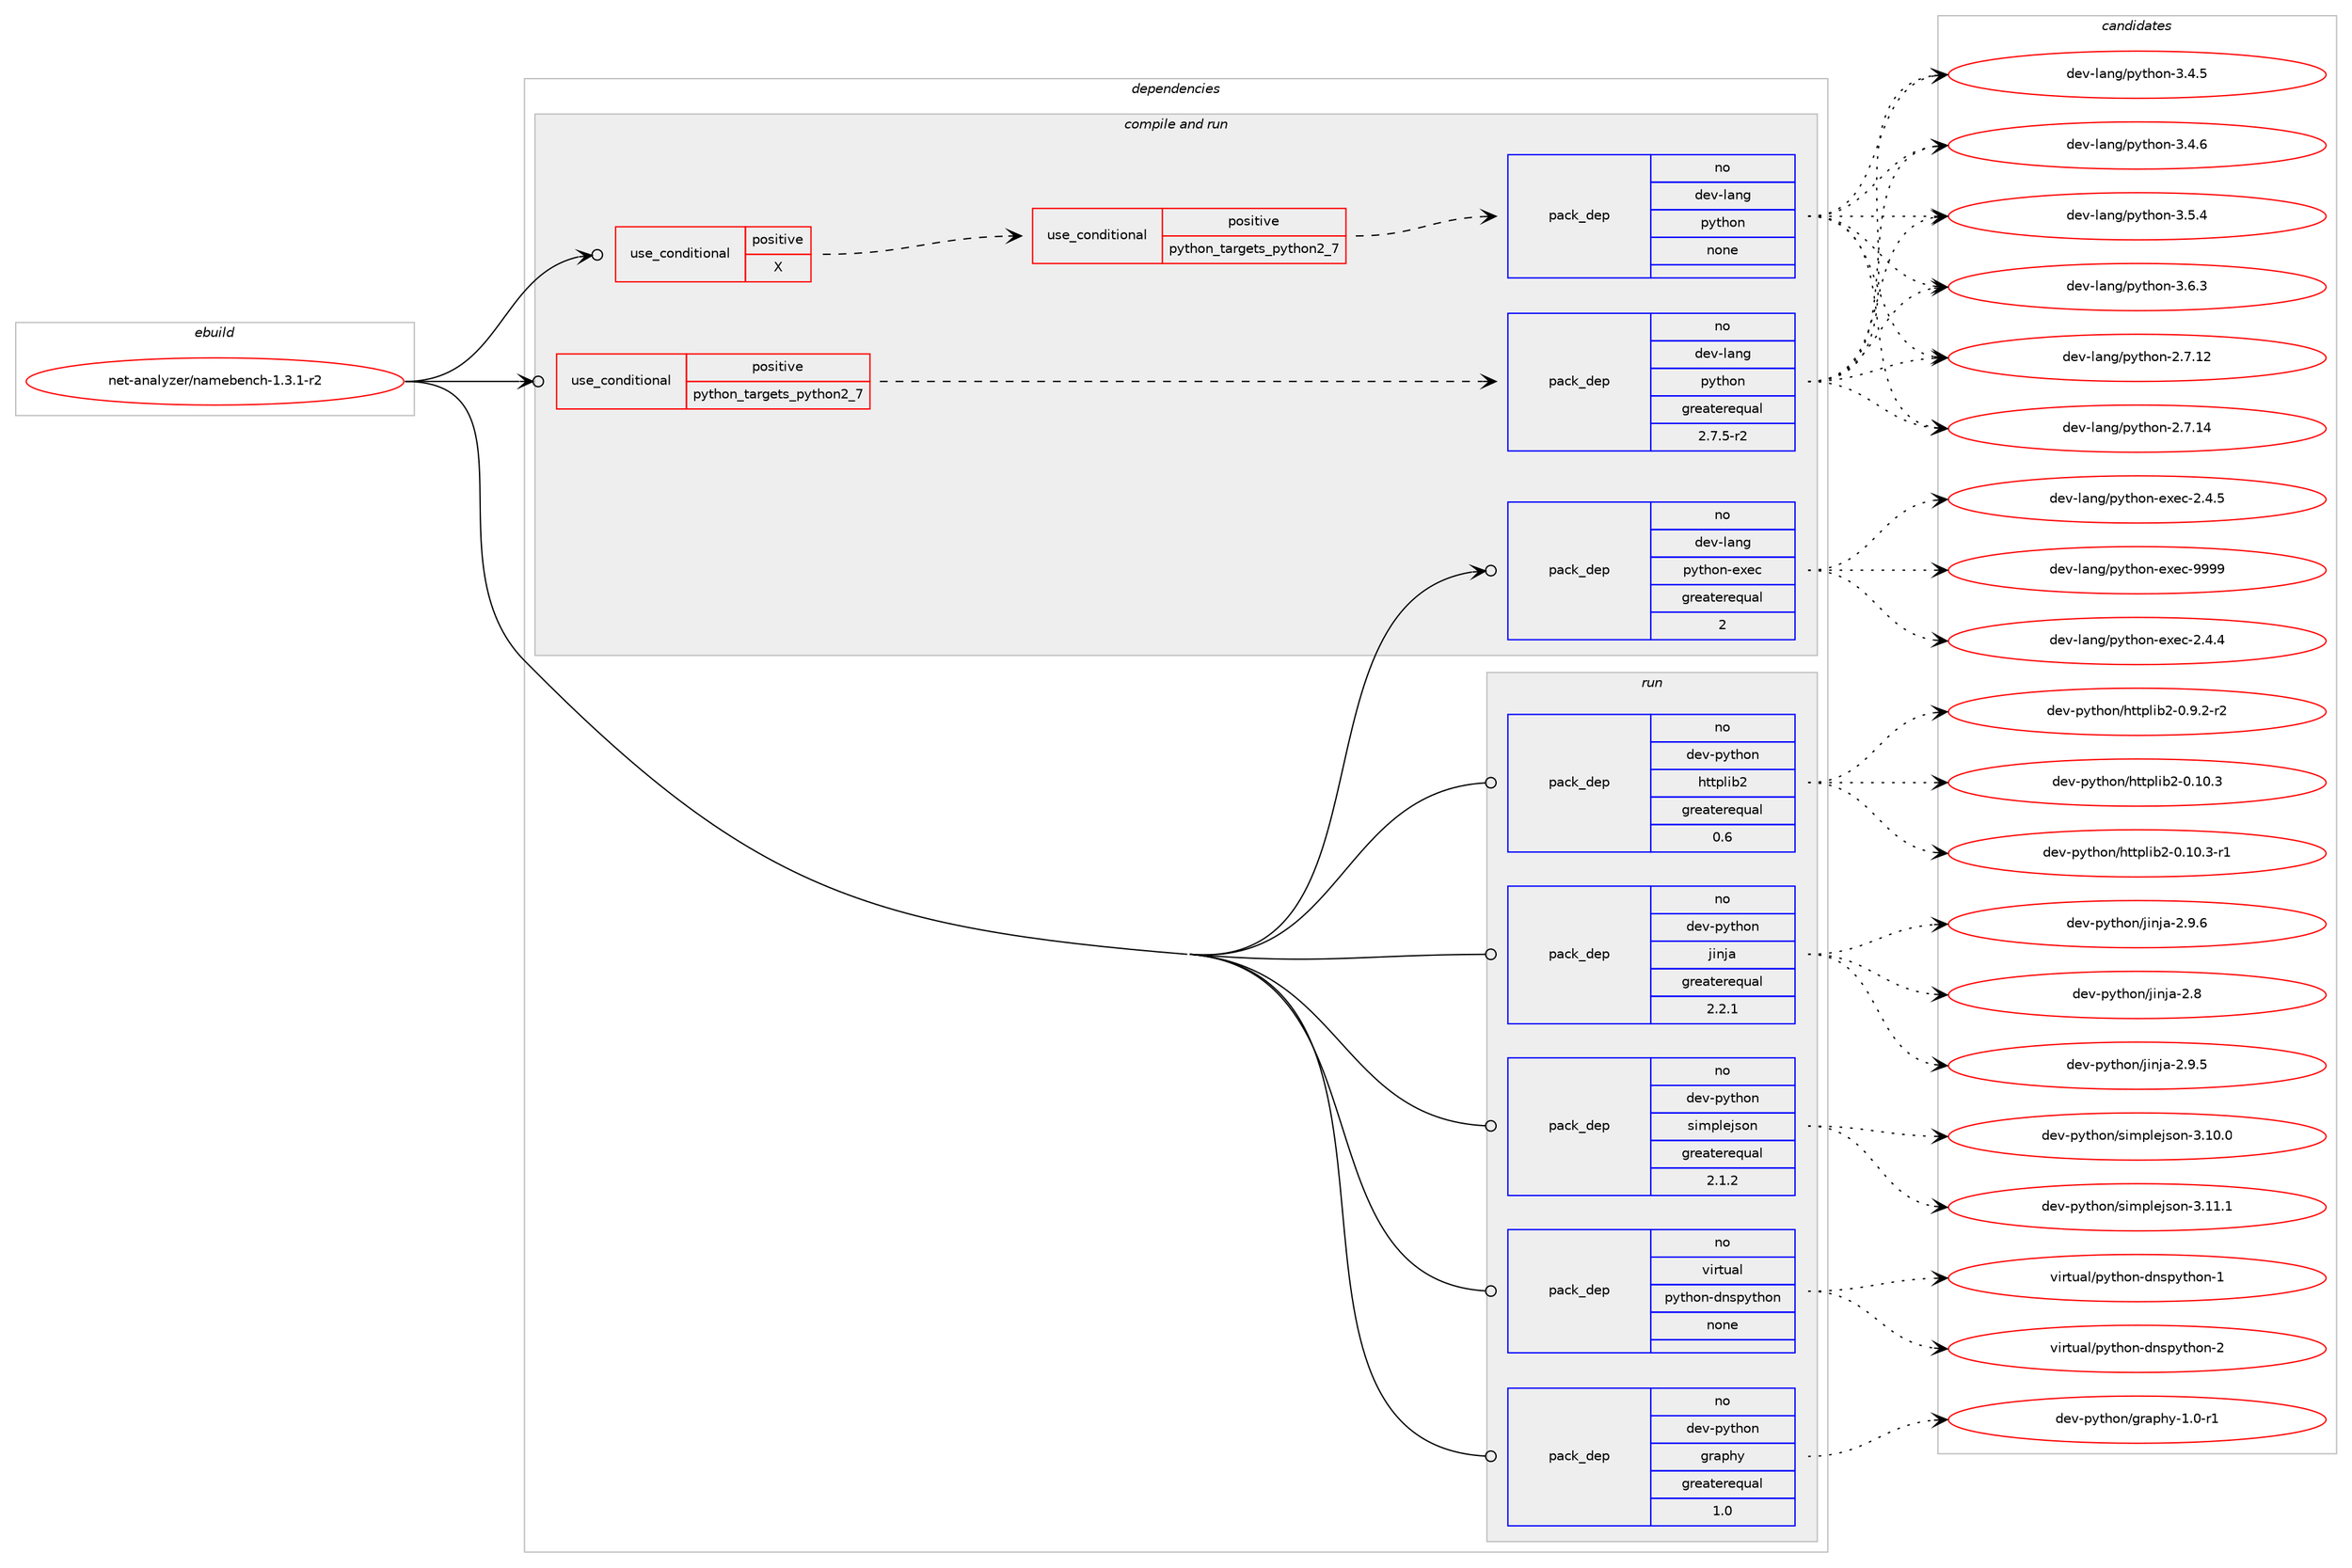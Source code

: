 digraph prolog {

# *************
# Graph options
# *************

newrank=true;
concentrate=true;
compound=true;
graph [rankdir=LR,fontname=Helvetica,fontsize=10,ranksep=1.5];#, ranksep=2.5, nodesep=0.2];
edge  [arrowhead=vee];
node  [fontname=Helvetica,fontsize=10];

# **********
# The ebuild
# **********

subgraph cluster_leftcol {
color=gray;
rank=same;
label=<<i>ebuild</i>>;
id [label="net-analyzer/namebench-1.3.1-r2", color=red, width=4, href="../net-analyzer/namebench-1.3.1-r2.svg"];
}

# ****************
# The dependencies
# ****************

subgraph cluster_midcol {
color=gray;
label=<<i>dependencies</i>>;
subgraph cluster_compile {
fillcolor="#eeeeee";
style=filled;
label=<<i>compile</i>>;
}
subgraph cluster_compileandrun {
fillcolor="#eeeeee";
style=filled;
label=<<i>compile and run</i>>;
subgraph cond99025 {
dependency401500 [label=<<TABLE BORDER="0" CELLBORDER="1" CELLSPACING="0" CELLPADDING="4"><TR><TD ROWSPAN="3" CELLPADDING="10">use_conditional</TD></TR><TR><TD>positive</TD></TR><TR><TD>X</TD></TR></TABLE>>, shape=none, color=red];
subgraph cond99026 {
dependency401501 [label=<<TABLE BORDER="0" CELLBORDER="1" CELLSPACING="0" CELLPADDING="4"><TR><TD ROWSPAN="3" CELLPADDING="10">use_conditional</TD></TR><TR><TD>positive</TD></TR><TR><TD>python_targets_python2_7</TD></TR></TABLE>>, shape=none, color=red];
subgraph pack295936 {
dependency401502 [label=<<TABLE BORDER="0" CELLBORDER="1" CELLSPACING="0" CELLPADDING="4" WIDTH="220"><TR><TD ROWSPAN="6" CELLPADDING="30">pack_dep</TD></TR><TR><TD WIDTH="110">no</TD></TR><TR><TD>dev-lang</TD></TR><TR><TD>python</TD></TR><TR><TD>none</TD></TR><TR><TD></TD></TR></TABLE>>, shape=none, color=blue];
}
dependency401501:e -> dependency401502:w [weight=20,style="dashed",arrowhead="vee"];
}
dependency401500:e -> dependency401501:w [weight=20,style="dashed",arrowhead="vee"];
}
id:e -> dependency401500:w [weight=20,style="solid",arrowhead="odotvee"];
subgraph cond99027 {
dependency401503 [label=<<TABLE BORDER="0" CELLBORDER="1" CELLSPACING="0" CELLPADDING="4"><TR><TD ROWSPAN="3" CELLPADDING="10">use_conditional</TD></TR><TR><TD>positive</TD></TR><TR><TD>python_targets_python2_7</TD></TR></TABLE>>, shape=none, color=red];
subgraph pack295937 {
dependency401504 [label=<<TABLE BORDER="0" CELLBORDER="1" CELLSPACING="0" CELLPADDING="4" WIDTH="220"><TR><TD ROWSPAN="6" CELLPADDING="30">pack_dep</TD></TR><TR><TD WIDTH="110">no</TD></TR><TR><TD>dev-lang</TD></TR><TR><TD>python</TD></TR><TR><TD>greaterequal</TD></TR><TR><TD>2.7.5-r2</TD></TR></TABLE>>, shape=none, color=blue];
}
dependency401503:e -> dependency401504:w [weight=20,style="dashed",arrowhead="vee"];
}
id:e -> dependency401503:w [weight=20,style="solid",arrowhead="odotvee"];
subgraph pack295938 {
dependency401505 [label=<<TABLE BORDER="0" CELLBORDER="1" CELLSPACING="0" CELLPADDING="4" WIDTH="220"><TR><TD ROWSPAN="6" CELLPADDING="30">pack_dep</TD></TR><TR><TD WIDTH="110">no</TD></TR><TR><TD>dev-lang</TD></TR><TR><TD>python-exec</TD></TR><TR><TD>greaterequal</TD></TR><TR><TD>2</TD></TR></TABLE>>, shape=none, color=blue];
}
id:e -> dependency401505:w [weight=20,style="solid",arrowhead="odotvee"];
}
subgraph cluster_run {
fillcolor="#eeeeee";
style=filled;
label=<<i>run</i>>;
subgraph pack295939 {
dependency401506 [label=<<TABLE BORDER="0" CELLBORDER="1" CELLSPACING="0" CELLPADDING="4" WIDTH="220"><TR><TD ROWSPAN="6" CELLPADDING="30">pack_dep</TD></TR><TR><TD WIDTH="110">no</TD></TR><TR><TD>dev-python</TD></TR><TR><TD>graphy</TD></TR><TR><TD>greaterequal</TD></TR><TR><TD>1.0</TD></TR></TABLE>>, shape=none, color=blue];
}
id:e -> dependency401506:w [weight=20,style="solid",arrowhead="odot"];
subgraph pack295940 {
dependency401507 [label=<<TABLE BORDER="0" CELLBORDER="1" CELLSPACING="0" CELLPADDING="4" WIDTH="220"><TR><TD ROWSPAN="6" CELLPADDING="30">pack_dep</TD></TR><TR><TD WIDTH="110">no</TD></TR><TR><TD>dev-python</TD></TR><TR><TD>httplib2</TD></TR><TR><TD>greaterequal</TD></TR><TR><TD>0.6</TD></TR></TABLE>>, shape=none, color=blue];
}
id:e -> dependency401507:w [weight=20,style="solid",arrowhead="odot"];
subgraph pack295941 {
dependency401508 [label=<<TABLE BORDER="0" CELLBORDER="1" CELLSPACING="0" CELLPADDING="4" WIDTH="220"><TR><TD ROWSPAN="6" CELLPADDING="30">pack_dep</TD></TR><TR><TD WIDTH="110">no</TD></TR><TR><TD>dev-python</TD></TR><TR><TD>jinja</TD></TR><TR><TD>greaterequal</TD></TR><TR><TD>2.2.1</TD></TR></TABLE>>, shape=none, color=blue];
}
id:e -> dependency401508:w [weight=20,style="solid",arrowhead="odot"];
subgraph pack295942 {
dependency401509 [label=<<TABLE BORDER="0" CELLBORDER="1" CELLSPACING="0" CELLPADDING="4" WIDTH="220"><TR><TD ROWSPAN="6" CELLPADDING="30">pack_dep</TD></TR><TR><TD WIDTH="110">no</TD></TR><TR><TD>dev-python</TD></TR><TR><TD>simplejson</TD></TR><TR><TD>greaterequal</TD></TR><TR><TD>2.1.2</TD></TR></TABLE>>, shape=none, color=blue];
}
id:e -> dependency401509:w [weight=20,style="solid",arrowhead="odot"];
subgraph pack295943 {
dependency401510 [label=<<TABLE BORDER="0" CELLBORDER="1" CELLSPACING="0" CELLPADDING="4" WIDTH="220"><TR><TD ROWSPAN="6" CELLPADDING="30">pack_dep</TD></TR><TR><TD WIDTH="110">no</TD></TR><TR><TD>virtual</TD></TR><TR><TD>python-dnspython</TD></TR><TR><TD>none</TD></TR><TR><TD></TD></TR></TABLE>>, shape=none, color=blue];
}
id:e -> dependency401510:w [weight=20,style="solid",arrowhead="odot"];
}
}

# **************
# The candidates
# **************

subgraph cluster_choices {
rank=same;
color=gray;
label=<<i>candidates</i>>;

subgraph choice295936 {
color=black;
nodesep=1;
choice10010111845108971101034711212111610411111045504655464950 [label="dev-lang/python-2.7.12", color=red, width=4,href="../dev-lang/python-2.7.12.svg"];
choice10010111845108971101034711212111610411111045504655464952 [label="dev-lang/python-2.7.14", color=red, width=4,href="../dev-lang/python-2.7.14.svg"];
choice100101118451089711010347112121116104111110455146524653 [label="dev-lang/python-3.4.5", color=red, width=4,href="../dev-lang/python-3.4.5.svg"];
choice100101118451089711010347112121116104111110455146524654 [label="dev-lang/python-3.4.6", color=red, width=4,href="../dev-lang/python-3.4.6.svg"];
choice100101118451089711010347112121116104111110455146534652 [label="dev-lang/python-3.5.4", color=red, width=4,href="../dev-lang/python-3.5.4.svg"];
choice100101118451089711010347112121116104111110455146544651 [label="dev-lang/python-3.6.3", color=red, width=4,href="../dev-lang/python-3.6.3.svg"];
dependency401502:e -> choice10010111845108971101034711212111610411111045504655464950:w [style=dotted,weight="100"];
dependency401502:e -> choice10010111845108971101034711212111610411111045504655464952:w [style=dotted,weight="100"];
dependency401502:e -> choice100101118451089711010347112121116104111110455146524653:w [style=dotted,weight="100"];
dependency401502:e -> choice100101118451089711010347112121116104111110455146524654:w [style=dotted,weight="100"];
dependency401502:e -> choice100101118451089711010347112121116104111110455146534652:w [style=dotted,weight="100"];
dependency401502:e -> choice100101118451089711010347112121116104111110455146544651:w [style=dotted,weight="100"];
}
subgraph choice295937 {
color=black;
nodesep=1;
choice10010111845108971101034711212111610411111045504655464950 [label="dev-lang/python-2.7.12", color=red, width=4,href="../dev-lang/python-2.7.12.svg"];
choice10010111845108971101034711212111610411111045504655464952 [label="dev-lang/python-2.7.14", color=red, width=4,href="../dev-lang/python-2.7.14.svg"];
choice100101118451089711010347112121116104111110455146524653 [label="dev-lang/python-3.4.5", color=red, width=4,href="../dev-lang/python-3.4.5.svg"];
choice100101118451089711010347112121116104111110455146524654 [label="dev-lang/python-3.4.6", color=red, width=4,href="../dev-lang/python-3.4.6.svg"];
choice100101118451089711010347112121116104111110455146534652 [label="dev-lang/python-3.5.4", color=red, width=4,href="../dev-lang/python-3.5.4.svg"];
choice100101118451089711010347112121116104111110455146544651 [label="dev-lang/python-3.6.3", color=red, width=4,href="../dev-lang/python-3.6.3.svg"];
dependency401504:e -> choice10010111845108971101034711212111610411111045504655464950:w [style=dotted,weight="100"];
dependency401504:e -> choice10010111845108971101034711212111610411111045504655464952:w [style=dotted,weight="100"];
dependency401504:e -> choice100101118451089711010347112121116104111110455146524653:w [style=dotted,weight="100"];
dependency401504:e -> choice100101118451089711010347112121116104111110455146524654:w [style=dotted,weight="100"];
dependency401504:e -> choice100101118451089711010347112121116104111110455146534652:w [style=dotted,weight="100"];
dependency401504:e -> choice100101118451089711010347112121116104111110455146544651:w [style=dotted,weight="100"];
}
subgraph choice295938 {
color=black;
nodesep=1;
choice1001011184510897110103471121211161041111104510112010199455046524652 [label="dev-lang/python-exec-2.4.4", color=red, width=4,href="../dev-lang/python-exec-2.4.4.svg"];
choice1001011184510897110103471121211161041111104510112010199455046524653 [label="dev-lang/python-exec-2.4.5", color=red, width=4,href="../dev-lang/python-exec-2.4.5.svg"];
choice10010111845108971101034711212111610411111045101120101994557575757 [label="dev-lang/python-exec-9999", color=red, width=4,href="../dev-lang/python-exec-9999.svg"];
dependency401505:e -> choice1001011184510897110103471121211161041111104510112010199455046524652:w [style=dotted,weight="100"];
dependency401505:e -> choice1001011184510897110103471121211161041111104510112010199455046524653:w [style=dotted,weight="100"];
dependency401505:e -> choice10010111845108971101034711212111610411111045101120101994557575757:w [style=dotted,weight="100"];
}
subgraph choice295939 {
color=black;
nodesep=1;
choice100101118451121211161041111104710311497112104121454946484511449 [label="dev-python/graphy-1.0-r1", color=red, width=4,href="../dev-python/graphy-1.0-r1.svg"];
dependency401506:e -> choice100101118451121211161041111104710311497112104121454946484511449:w [style=dotted,weight="100"];
}
subgraph choice295940 {
color=black;
nodesep=1;
choice1001011184511212111610411111047104116116112108105985045484649484651 [label="dev-python/httplib2-0.10.3", color=red, width=4,href="../dev-python/httplib2-0.10.3.svg"];
choice10010111845112121116104111110471041161161121081059850454846494846514511449 [label="dev-python/httplib2-0.10.3-r1", color=red, width=4,href="../dev-python/httplib2-0.10.3-r1.svg"];
choice100101118451121211161041111104710411611611210810598504548465746504511450 [label="dev-python/httplib2-0.9.2-r2", color=red, width=4,href="../dev-python/httplib2-0.9.2-r2.svg"];
dependency401507:e -> choice1001011184511212111610411111047104116116112108105985045484649484651:w [style=dotted,weight="100"];
dependency401507:e -> choice10010111845112121116104111110471041161161121081059850454846494846514511449:w [style=dotted,weight="100"];
dependency401507:e -> choice100101118451121211161041111104710411611611210810598504548465746504511450:w [style=dotted,weight="100"];
}
subgraph choice295941 {
color=black;
nodesep=1;
choice10010111845112121116104111110471061051101069745504656 [label="dev-python/jinja-2.8", color=red, width=4,href="../dev-python/jinja-2.8.svg"];
choice100101118451121211161041111104710610511010697455046574653 [label="dev-python/jinja-2.9.5", color=red, width=4,href="../dev-python/jinja-2.9.5.svg"];
choice100101118451121211161041111104710610511010697455046574654 [label="dev-python/jinja-2.9.6", color=red, width=4,href="../dev-python/jinja-2.9.6.svg"];
dependency401508:e -> choice10010111845112121116104111110471061051101069745504656:w [style=dotted,weight="100"];
dependency401508:e -> choice100101118451121211161041111104710610511010697455046574653:w [style=dotted,weight="100"];
dependency401508:e -> choice100101118451121211161041111104710610511010697455046574654:w [style=dotted,weight="100"];
}
subgraph choice295942 {
color=black;
nodesep=1;
choice100101118451121211161041111104711510510911210810110611511111045514649484648 [label="dev-python/simplejson-3.10.0", color=red, width=4,href="../dev-python/simplejson-3.10.0.svg"];
choice100101118451121211161041111104711510510911210810110611511111045514649494649 [label="dev-python/simplejson-3.11.1", color=red, width=4,href="../dev-python/simplejson-3.11.1.svg"];
dependency401509:e -> choice100101118451121211161041111104711510510911210810110611511111045514649484648:w [style=dotted,weight="100"];
dependency401509:e -> choice100101118451121211161041111104711510510911210810110611511111045514649494649:w [style=dotted,weight="100"];
}
subgraph choice295943 {
color=black;
nodesep=1;
choice1181051141161179710847112121116104111110451001101151121211161041111104549 [label="virtual/python-dnspython-1", color=red, width=4,href="../virtual/python-dnspython-1.svg"];
choice1181051141161179710847112121116104111110451001101151121211161041111104550 [label="virtual/python-dnspython-2", color=red, width=4,href="../virtual/python-dnspython-2.svg"];
dependency401510:e -> choice1181051141161179710847112121116104111110451001101151121211161041111104549:w [style=dotted,weight="100"];
dependency401510:e -> choice1181051141161179710847112121116104111110451001101151121211161041111104550:w [style=dotted,weight="100"];
}
}

}
